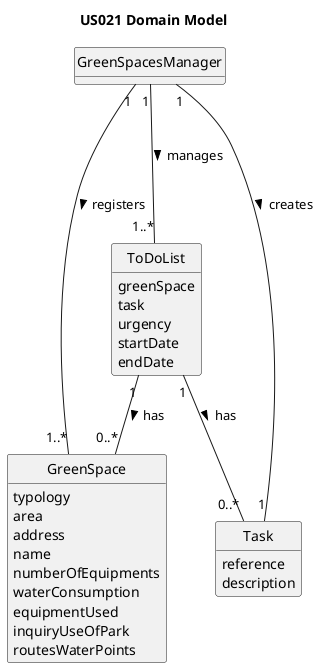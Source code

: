 @startuml
skinparam monochrome true
skinparam packageStyle rectangle
skinparam shadowing false
'skinparam linetype ortho
'left to right direction
skinparam classAttributeIconSize 0
hide circle
hide methods

title US021 Domain Model

class GreenSpacesManager{

}

class GreenSpace {
    typology
    area
    address
    name
    numberOfEquipments
    waterConsumption
    equipmentUsed
    inquiryUseOfPark
    routesWaterPoints
}

class ToDoList{
    greenSpace
    task
    urgency
    startDate
    endDate
}

class Task {
    reference
    description
}

GreenSpacesManager "1" --- "1..*" ToDoList : manages >
GreenSpacesManager "1" --- "1" Task : creates >
GreenSpacesManager "1" -- "1..*" GreenSpace : registers >

ToDoList "1" -- "0..*" Task : has >
ToDoList "1" -- "0..*" GreenSpace : has >

@enduml
